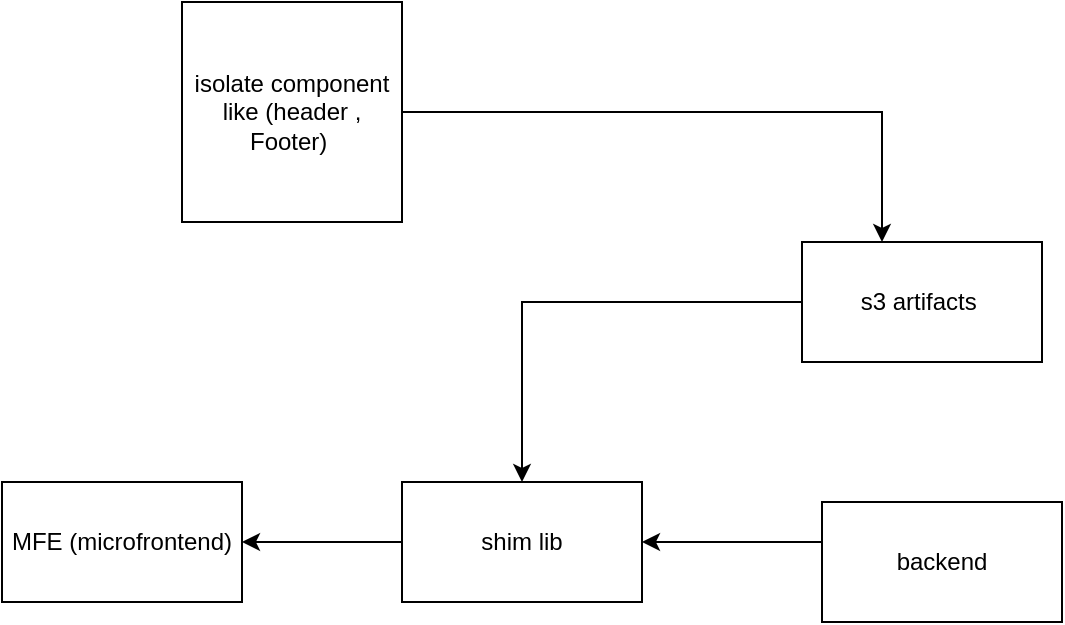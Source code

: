 <mxfile version="20.3.0" type="device" pages="2"><diagram id="3gjsLIEWO4HRe3BYLdoZ" name="Page-1"><mxGraphModel dx="1038" dy="641" grid="1" gridSize="10" guides="1" tooltips="1" connect="1" arrows="1" fold="1" page="1" pageScale="1" pageWidth="850" pageHeight="1100" math="0" shadow="0"><root><mxCell id="0"/><mxCell id="1" parent="0"/><mxCell id="Ox5TEh6gwDD9NjMqQRfD-8" value="" style="edgeStyle=orthogonalEdgeStyle;rounded=0;orthogonalLoop=1;jettySize=auto;html=1;" parent="1" source="Ox5TEh6gwDD9NjMqQRfD-1" target="Ox5TEh6gwDD9NjMqQRfD-7" edge="1"><mxGeometry relative="1" as="geometry"/></mxCell><mxCell id="Ox5TEh6gwDD9NjMqQRfD-1" value="shim lib" style="rounded=0;whiteSpace=wrap;html=1;" parent="1" vertex="1"><mxGeometry x="360" y="300" width="120" height="60" as="geometry"/></mxCell><mxCell id="Ox5TEh6gwDD9NjMqQRfD-6" style="edgeStyle=orthogonalEdgeStyle;rounded=0;orthogonalLoop=1;jettySize=auto;html=1;" parent="1" source="Ox5TEh6gwDD9NjMqQRfD-2" target="Ox5TEh6gwDD9NjMqQRfD-1" edge="1"><mxGeometry relative="1" as="geometry"/></mxCell><mxCell id="Ox5TEh6gwDD9NjMqQRfD-2" value="s3 artifacts&amp;nbsp;" style="rounded=0;whiteSpace=wrap;html=1;" parent="1" vertex="1"><mxGeometry x="560" y="180" width="120" height="60" as="geometry"/></mxCell><mxCell id="Ox5TEh6gwDD9NjMqQRfD-5" value="" style="edgeStyle=orthogonalEdgeStyle;rounded=0;orthogonalLoop=1;jettySize=auto;html=1;" parent="1" source="Ox5TEh6gwDD9NjMqQRfD-3" target="Ox5TEh6gwDD9NjMqQRfD-1" edge="1"><mxGeometry relative="1" as="geometry"><Array as="points"><mxPoint x="550" y="330"/><mxPoint x="550" y="330"/></Array></mxGeometry></mxCell><mxCell id="Ox5TEh6gwDD9NjMqQRfD-3" value="backend" style="rounded=0;whiteSpace=wrap;html=1;" parent="1" vertex="1"><mxGeometry x="570" y="310" width="120" height="60" as="geometry"/></mxCell><mxCell id="Ox5TEh6gwDD9NjMqQRfD-7" value="MFE (microfrontend)" style="rounded=0;whiteSpace=wrap;html=1;" parent="1" vertex="1"><mxGeometry x="160" y="300" width="120" height="60" as="geometry"/></mxCell><mxCell id="Ox5TEh6gwDD9NjMqQRfD-10" style="edgeStyle=orthogonalEdgeStyle;rounded=0;orthogonalLoop=1;jettySize=auto;html=1;" parent="1" source="Ox5TEh6gwDD9NjMqQRfD-9" edge="1"><mxGeometry relative="1" as="geometry"><mxPoint x="600" y="180" as="targetPoint"/><Array as="points"><mxPoint x="600" y="115"/></Array></mxGeometry></mxCell><mxCell id="Ox5TEh6gwDD9NjMqQRfD-9" value="isolate component like (header , Footer)&amp;nbsp;" style="whiteSpace=wrap;html=1;aspect=fixed;" parent="1" vertex="1"><mxGeometry x="250" y="60" width="110" height="110" as="geometry"/></mxCell></root></mxGraphModel></diagram><diagram id="-g7r6dXne8cucMdOisnn" name="Page-2"><mxGraphModel dx="1038" dy="641" grid="1" gridSize="10" guides="1" tooltips="1" connect="1" arrows="1" fold="1" page="1" pageScale="1" pageWidth="850" pageHeight="1100" math="0" shadow="0"><root><mxCell id="0"/><mxCell id="1" parent="0"/><mxCell id="gHff63u3BN-ZjIZVuGkP-1" value="&lt;font style=&quot;font-size: 16px;&quot;&gt;&lt;b&gt;10&lt;/b&gt;&lt;/font&gt;" style="ellipse;whiteSpace=wrap;html=1;aspect=fixed;fillColor=#F694C1;strokeColor=#AF45ED;fontColor=#095C86;" vertex="1" parent="1"><mxGeometry x="340" y="60" width="40" height="40" as="geometry"/></mxCell><mxCell id="gHff63u3BN-ZjIZVuGkP-2" value="15" style="ellipse;whiteSpace=wrap;html=1;aspect=fixed;fillColor=#F694C1;strokeColor=#AF45ED;fontColor=#095C86;" vertex="1" parent="1"><mxGeometry x="400" y="132.5" width="35" height="35" as="geometry"/></mxCell><mxCell id="gHff63u3BN-ZjIZVuGkP-4" value="&lt;font style=&quot;font-size: 16px;&quot;&gt;&lt;b&gt;5&lt;/b&gt;&lt;/font&gt;" style="ellipse;whiteSpace=wrap;html=1;aspect=fixed;fillColor=#F694C1;strokeColor=#AF45ED;fontColor=#095C86;" vertex="1" parent="1"><mxGeometry x="265" y="130" width="40" height="40" as="geometry"/></mxCell><mxCell id="gHff63u3BN-ZjIZVuGkP-10" value="3" style="ellipse;whiteSpace=wrap;html=1;aspect=fixed;fillColor=#F694C1;strokeColor=#AF45ED;fontColor=#095C86;" vertex="1" parent="1"><mxGeometry x="210" y="190" width="40" height="40" as="geometry"/></mxCell><mxCell id="gHff63u3BN-ZjIZVuGkP-11" style="edgeStyle=orthogonalEdgeStyle;rounded=0;orthogonalLoop=1;jettySize=auto;html=1;exitX=0.5;exitY=1;exitDx=0;exitDy=0;strokeColor=#60E696;fontColor=#095C86;" edge="1" parent="1" source="gHff63u3BN-ZjIZVuGkP-4" target="gHff63u3BN-ZjIZVuGkP-4"><mxGeometry relative="1" as="geometry"/></mxCell><mxCell id="gHff63u3BN-ZjIZVuGkP-12" value="7" style="ellipse;whiteSpace=wrap;html=1;aspect=fixed;fillColor=#F694C1;strokeColor=#AF45ED;fontColor=#095C86;" vertex="1" parent="1"><mxGeometry x="320" y="190" width="40" height="40" as="geometry"/></mxCell><mxCell id="gHff63u3BN-ZjIZVuGkP-13" value="6" style="ellipse;whiteSpace=wrap;html=1;aspect=fixed;fillColor=#F694C1;strokeColor=#AF45ED;fontColor=#095C86;" vertex="1" parent="1"><mxGeometry x="270" y="245" width="35" height="35" as="geometry"/></mxCell><mxCell id="gHff63u3BN-ZjIZVuGkP-14" value="&lt;font style=&quot;font-size: 16px;&quot;&gt;&lt;b&gt;8&lt;/b&gt;&lt;/font&gt;" style="ellipse;whiteSpace=wrap;html=1;aspect=fixed;fillColor=#F694C1;strokeColor=#AF45ED;fontColor=#095C86;" vertex="1" parent="1"><mxGeometry x="370" y="245" width="40" height="40" as="geometry"/></mxCell><mxCell id="gHff63u3BN-ZjIZVuGkP-15" value="" style="endArrow=classic;html=1;rounded=0;jumpSize=1;endSize=5;exitX=0;exitY=1;exitDx=0;exitDy=0;strokeColor=#60E696;fontColor=#095C86;" edge="1" parent="1" source="gHff63u3BN-ZjIZVuGkP-1"><mxGeometry width="50" height="50" relative="1" as="geometry"><mxPoint x="340" y="100" as="sourcePoint"/><mxPoint x="300" y="140" as="targetPoint"/></mxGeometry></mxCell><mxCell id="gHff63u3BN-ZjIZVuGkP-22" value="" style="endArrow=classic;html=1;rounded=0;entryX=0;entryY=0;entryDx=0;entryDy=0;strokeColor=#60E696;fontColor=#095C86;" edge="1" parent="1" target="gHff63u3BN-ZjIZVuGkP-2"><mxGeometry width="50" height="50" relative="1" as="geometry"><mxPoint x="370" y="100" as="sourcePoint"/><mxPoint x="410" y="110" as="targetPoint"/><Array as="points"/></mxGeometry></mxCell><mxCell id="gHff63u3BN-ZjIZVuGkP-23" value="" style="endArrow=classic;html=1;rounded=0;jumpSize=1;endSize=5;exitX=0;exitY=1;exitDx=0;exitDy=0;strokeColor=#60E696;fontColor=#095C86;" edge="1" parent="1" source="gHff63u3BN-ZjIZVuGkP-4"><mxGeometry width="50" height="50" relative="1" as="geometry"><mxPoint x="275.858" y="160.002" as="sourcePoint"/><mxPoint x="240" y="195.86" as="targetPoint"/><Array as="points"><mxPoint x="260" y="175.86"/><mxPoint x="250" y="185.86"/></Array></mxGeometry></mxCell><mxCell id="gHff63u3BN-ZjIZVuGkP-26" value="" style="endArrow=classic;html=1;rounded=0;jumpSize=1;endSize=5;exitX=0;exitY=1;exitDx=0;exitDy=0;strokeColor=#60E696;fontColor=#095C86;" edge="1" parent="1" source="gHff63u3BN-ZjIZVuGkP-12"><mxGeometry width="50" height="50" relative="1" as="geometry"><mxPoint x="329.998" y="218.282" as="sourcePoint"/><mxPoint x="299.14" y="250.0" as="targetPoint"/><Array as="points"><mxPoint x="319.14" y="230.0"/><mxPoint x="309.14" y="240.0"/></Array></mxGeometry></mxCell><mxCell id="gHff63u3BN-ZjIZVuGkP-27" value="" style="endArrow=classic;html=1;rounded=0;exitX=1;exitY=1;exitDx=0;exitDy=0;strokeColor=#60E696;fontColor=#095C86;" edge="1" parent="1" source="gHff63u3BN-ZjIZVuGkP-12"><mxGeometry width="50" height="50" relative="1" as="geometry"><mxPoint x="350" y="220" as="sourcePoint"/><mxPoint x="380" y="250" as="targetPoint"/><Array as="points"><mxPoint x="360" y="230"/></Array></mxGeometry></mxCell><mxCell id="gHff63u3BN-ZjIZVuGkP-29" value="" style="endArrow=classic;html=1;rounded=0;strokeColor=#60E696;fontColor=#095C86;" edge="1" parent="1"><mxGeometry width="50" height="50" relative="1" as="geometry"><mxPoint x="294.87" y="167.5" as="sourcePoint"/><mxPoint x="320" y="200" as="targetPoint"/><Array as="points"/></mxGeometry></mxCell><mxCell id="gHff63u3BN-ZjIZVuGkP-35" value="BST&amp;nbsp;" style="whiteSpace=wrap;html=1;strokeColor=#AF45ED;fontSize=16;fontColor=#095C86;fillColor=#F694C1;" vertex="1" parent="1"><mxGeometry x="50" y="30" width="120" height="60" as="geometry"/></mxCell><mxCell id="gHff63u3BN-ZjIZVuGkP-38" value="&lt;span style=&quot;&quot;&gt;&lt;font style=&quot;&quot;&gt;&lt;b style=&quot;&quot;&gt;&lt;font style=&quot;font-size: 12px;&quot;&gt;DFS(Depth First Search)&lt;/font&gt;&lt;br&gt;&lt;span style=&quot;font-size: 19px;&quot;&gt;Preorder o/p &lt;/span&gt;&lt;/b&gt;&lt;br&gt;&lt;span style=&quot;font-size: 19px;&quot;&gt;10 ,5 , 3 ,7, 6,8,15&lt;/span&gt;&lt;/font&gt;&lt;/span&gt;" style="rounded=1;whiteSpace=wrap;html=1;strokeColor=#6c8ebf;fontSize=16;fillColor=#dae8fc;" vertex="1" parent="1"><mxGeometry x="20" y="340" width="220" height="70" as="geometry"/></mxCell><mxCell id="gHff63u3BN-ZjIZVuGkP-39" value="&lt;font style=&quot;font-size: 16px;&quot;&gt;&lt;b&gt;3&lt;/b&gt;&lt;/font&gt;" style="ellipse;whiteSpace=wrap;html=1;aspect=fixed;fillColor=#F694C1;strokeColor=#AF45ED;fontColor=#095C86;" vertex="1" parent="1"><mxGeometry x="210" y="190" width="40" height="40" as="geometry"/></mxCell><mxCell id="gHff63u3BN-ZjIZVuGkP-40" value="&lt;font style=&quot;font-size: 16px;&quot;&gt;&lt;b&gt;7&lt;/b&gt;&lt;/font&gt;" style="ellipse;whiteSpace=wrap;html=1;aspect=fixed;fillColor=#F694C1;strokeColor=#AF45ED;fontColor=#095C86;" vertex="1" parent="1"><mxGeometry x="320" y="190" width="40" height="40" as="geometry"/></mxCell><mxCell id="gHff63u3BN-ZjIZVuGkP-41" value="&lt;font style=&quot;font-size: 16px;&quot;&gt;&lt;b&gt;15&lt;/b&gt;&lt;/font&gt;" style="ellipse;whiteSpace=wrap;html=1;aspect=fixed;fillColor=#F694C1;strokeColor=#AF45ED;fontColor=#095C86;" vertex="1" parent="1"><mxGeometry x="400" y="132.5" width="35" height="35" as="geometry"/></mxCell><mxCell id="gHff63u3BN-ZjIZVuGkP-42" value="&lt;font style=&quot;font-size: 16px;&quot;&gt;&lt;b&gt;6&lt;/b&gt;&lt;/font&gt;" style="ellipse;whiteSpace=wrap;html=1;aspect=fixed;fillColor=#F694C1;strokeColor=#AF45ED;fontColor=#095C86;" vertex="1" parent="1"><mxGeometry x="270" y="245" width="35" height="35" as="geometry"/></mxCell><mxCell id="IlNIspP0wYVKMAHvjv6B-1" value="&lt;b&gt;&lt;font style=&quot;font-size: 12px;&quot;&gt;DFS(Depth First Search)&lt;/font&gt;&lt;br&gt;&lt;/b&gt;&lt;span style=&quot;&quot;&gt;&lt;font style=&quot;font-size: 19px;&quot;&gt;&lt;b&gt;inorder o/p &lt;/b&gt;&lt;br&gt;3,5,6,7,8,10,15&lt;br&gt;&lt;/font&gt;&lt;/span&gt;" style="rounded=1;whiteSpace=wrap;html=1;strokeColor=#6c8ebf;fontSize=16;fillColor=#dae8fc;" vertex="1" parent="1"><mxGeometry x="265" y="340" width="240" height="70" as="geometry"/></mxCell><mxCell id="IlNIspP0wYVKMAHvjv6B-2" value="&lt;b&gt;&lt;font style=&quot;font-size: 12px;&quot;&gt;DFS(Depth First Search)&lt;/font&gt;&lt;br&gt;&lt;/b&gt;&lt;span style=&quot;&quot;&gt;&lt;font style=&quot;font-size: 19px;&quot;&gt;&lt;b&gt;&amp;nbsp;postorder o/p &lt;/b&gt;&lt;br&gt;3,6,8,7,5,15,10&lt;br&gt;&lt;/font&gt;&lt;/span&gt;" style="rounded=1;whiteSpace=wrap;html=1;strokeColor=#6c8ebf;fontSize=16;fillColor=#dae8fc;" vertex="1" parent="1"><mxGeometry x="530" y="340" width="240" height="70" as="geometry"/></mxCell><mxCell id="IlNIspP0wYVKMAHvjv6B-3" value="15" style="ellipse;whiteSpace=wrap;html=1;aspect=fixed;fillColor=#F694C1;strokeColor=#AF45ED;fontColor=#095C86;" vertex="1" parent="1"><mxGeometry x="750" y="122.5" width="35" height="35" as="geometry"/></mxCell><mxCell id="IlNIspP0wYVKMAHvjv6B-4" value="&lt;font style=&quot;font-size: 16px;&quot;&gt;&lt;b&gt;5&lt;/b&gt;&lt;/font&gt;" style="ellipse;whiteSpace=wrap;html=1;aspect=fixed;fillColor=#F694C1;strokeColor=#AF45ED;fontColor=#095C86;" vertex="1" parent="1"><mxGeometry x="615" y="120" width="40" height="40" as="geometry"/></mxCell><mxCell id="IlNIspP0wYVKMAHvjv6B-5" value="3" style="ellipse;whiteSpace=wrap;html=1;aspect=fixed;fillColor=#F694C1;strokeColor=#AF45ED;fontColor=#095C86;" vertex="1" parent="1"><mxGeometry x="560" y="180" width="40" height="40" as="geometry"/></mxCell><mxCell id="IlNIspP0wYVKMAHvjv6B-6" style="edgeStyle=orthogonalEdgeStyle;rounded=0;orthogonalLoop=1;jettySize=auto;html=1;exitX=0.5;exitY=1;exitDx=0;exitDy=0;strokeColor=#60E696;fontColor=#095C86;" edge="1" parent="1" source="IlNIspP0wYVKMAHvjv6B-4" target="IlNIspP0wYVKMAHvjv6B-4"><mxGeometry relative="1" as="geometry"/></mxCell><mxCell id="IlNIspP0wYVKMAHvjv6B-7" value="7" style="ellipse;whiteSpace=wrap;html=1;aspect=fixed;fillColor=#F694C1;strokeColor=#AF45ED;fontColor=#095C86;" vertex="1" parent="1"><mxGeometry x="670" y="180" width="40" height="40" as="geometry"/></mxCell><mxCell id="IlNIspP0wYVKMAHvjv6B-8" value="6" style="ellipse;whiteSpace=wrap;html=1;aspect=fixed;fillColor=#F694C1;strokeColor=#AF45ED;fontColor=#095C86;" vertex="1" parent="1"><mxGeometry x="620" y="235" width="35" height="35" as="geometry"/></mxCell><mxCell id="IlNIspP0wYVKMAHvjv6B-9" value="&lt;font style=&quot;font-size: 16px;&quot;&gt;&lt;b&gt;8&lt;/b&gt;&lt;/font&gt;" style="ellipse;whiteSpace=wrap;html=1;aspect=fixed;fillColor=#F694C1;strokeColor=#AF45ED;fontColor=#095C86;" vertex="1" parent="1"><mxGeometry x="720" y="235" width="40" height="40" as="geometry"/></mxCell><mxCell id="IlNIspP0wYVKMAHvjv6B-10" value="" style="endArrow=classic;html=1;rounded=0;jumpSize=1;endSize=5;exitX=0;exitY=1;exitDx=0;exitDy=0;strokeColor=#60E696;fontColor=#095C86;" edge="1" parent="1"><mxGeometry width="50" height="50" relative="1" as="geometry"><mxPoint x="685.858" y="94.142" as="sourcePoint"/><mxPoint x="650" y="130" as="targetPoint"/></mxGeometry></mxCell><mxCell id="IlNIspP0wYVKMAHvjv6B-11" value="" style="endArrow=classic;html=1;rounded=0;entryX=0;entryY=0;entryDx=0;entryDy=0;strokeColor=#60E696;fontColor=#095C86;" edge="1" parent="1" target="IlNIspP0wYVKMAHvjv6B-3"><mxGeometry width="50" height="50" relative="1" as="geometry"><mxPoint x="720" y="90" as="sourcePoint"/><mxPoint x="760" y="100" as="targetPoint"/><Array as="points"/></mxGeometry></mxCell><mxCell id="IlNIspP0wYVKMAHvjv6B-12" value="" style="endArrow=classic;html=1;rounded=0;jumpSize=1;endSize=5;exitX=0;exitY=1;exitDx=0;exitDy=0;strokeColor=#60E696;fontColor=#095C86;" edge="1" parent="1" source="IlNIspP0wYVKMAHvjv6B-4"><mxGeometry width="50" height="50" relative="1" as="geometry"><mxPoint x="625.858" y="150.002" as="sourcePoint"/><mxPoint x="590" y="185.86" as="targetPoint"/><Array as="points"><mxPoint x="610" y="165.86"/><mxPoint x="600" y="175.86"/></Array></mxGeometry></mxCell><mxCell id="IlNIspP0wYVKMAHvjv6B-13" value="" style="endArrow=classic;html=1;rounded=0;jumpSize=1;endSize=5;exitX=0;exitY=1;exitDx=0;exitDy=0;strokeColor=#60E696;fontColor=#095C86;" edge="1" parent="1" source="IlNIspP0wYVKMAHvjv6B-7"><mxGeometry width="50" height="50" relative="1" as="geometry"><mxPoint x="679.998" y="208.282" as="sourcePoint"/><mxPoint x="649.14" y="240" as="targetPoint"/><Array as="points"><mxPoint x="669.14" y="220.0"/><mxPoint x="659.14" y="230.0"/></Array></mxGeometry></mxCell><mxCell id="IlNIspP0wYVKMAHvjv6B-14" value="" style="endArrow=classic;html=1;rounded=0;exitX=1;exitY=1;exitDx=0;exitDy=0;strokeColor=#60E696;fontColor=#095C86;" edge="1" parent="1" source="IlNIspP0wYVKMAHvjv6B-7"><mxGeometry width="50" height="50" relative="1" as="geometry"><mxPoint x="700" y="210" as="sourcePoint"/><mxPoint x="730" y="240" as="targetPoint"/><Array as="points"><mxPoint x="710" y="220"/></Array></mxGeometry></mxCell><mxCell id="IlNIspP0wYVKMAHvjv6B-15" value="" style="endArrow=classic;html=1;rounded=0;strokeColor=#60E696;fontColor=#095C86;" edge="1" parent="1"><mxGeometry width="50" height="50" relative="1" as="geometry"><mxPoint x="644.87" y="157.5" as="sourcePoint"/><mxPoint x="670" y="190" as="targetPoint"/><Array as="points"/></mxGeometry></mxCell><mxCell id="IlNIspP0wYVKMAHvjv6B-16" value="&lt;font style=&quot;font-size: 16px;&quot;&gt;&lt;b&gt;3&lt;/b&gt;&lt;/font&gt;" style="ellipse;whiteSpace=wrap;html=1;aspect=fixed;fillColor=#F694C1;strokeColor=#AF45ED;fontColor=#095C86;" vertex="1" parent="1"><mxGeometry x="560" y="180" width="40" height="40" as="geometry"/></mxCell><mxCell id="IlNIspP0wYVKMAHvjv6B-17" value="&lt;font style=&quot;font-size: 16px;&quot;&gt;&lt;b&gt;7&lt;/b&gt;&lt;/font&gt;" style="ellipse;whiteSpace=wrap;html=1;aspect=fixed;fillColor=#F694C1;strokeColor=#AF45ED;fontColor=#095C86;" vertex="1" parent="1"><mxGeometry x="670" y="180" width="40" height="40" as="geometry"/></mxCell><mxCell id="IlNIspP0wYVKMAHvjv6B-18" value="&lt;font style=&quot;font-size: 16px;&quot;&gt;&lt;b&gt;15&lt;/b&gt;&lt;/font&gt;" style="ellipse;whiteSpace=wrap;html=1;aspect=fixed;fillColor=#F694C1;strokeColor=#AF45ED;fontColor=#095C86;" vertex="1" parent="1"><mxGeometry x="750" y="122.5" width="35" height="35" as="geometry"/></mxCell><mxCell id="IlNIspP0wYVKMAHvjv6B-19" value="&lt;font style=&quot;font-size: 16px;&quot;&gt;&lt;b&gt;6&lt;/b&gt;&lt;/font&gt;" style="ellipse;whiteSpace=wrap;html=1;aspect=fixed;fillColor=#F694C1;strokeColor=#AF45ED;fontColor=#095C86;" vertex="1" parent="1"><mxGeometry x="620" y="235" width="35" height="35" as="geometry"/></mxCell><mxCell id="IlNIspP0wYVKMAHvjv6B-20" value="&lt;font style=&quot;font-size: 16px;&quot;&gt;&lt;b&gt;10&lt;/b&gt;&lt;/font&gt;" style="ellipse;whiteSpace=wrap;html=1;aspect=fixed;fillColor=#F694C1;strokeColor=#AF45ED;fontColor=#095C86;" vertex="1" parent="1"><mxGeometry x="680" y="60" width="40" height="40" as="geometry"/></mxCell><mxCell id="IlNIspP0wYVKMAHvjv6B-21" value="&lt;b&gt;&lt;font style=&quot;font-size: 12px;&quot;&gt;BFS(Depth First Search)&lt;/font&gt;&lt;br&gt;&lt;/b&gt;&lt;span style=&quot;&quot;&gt;&lt;font style=&quot;font-size: 19px;&quot;&gt;&lt;b&gt;&amp;nbsp;levelorder o/p &lt;/b&gt;&lt;br&gt;10,5,15,3,7,6,8&lt;br&gt;&lt;/font&gt;&lt;/span&gt;" style="rounded=1;whiteSpace=wrap;html=1;strokeColor=#6c8ebf;fontSize=16;fillColor=#dae8fc;" vertex="1" parent="1"><mxGeometry x="20" y="460" width="220" height="70" as="geometry"/></mxCell><mxCell id="IlNIspP0wYVKMAHvjv6B-22" style="edgeStyle=orthogonalEdgeStyle;curved=1;rounded=0;orthogonalLoop=1;jettySize=auto;html=1;exitX=0.5;exitY=1;exitDx=0;exitDy=0;entryX=0.5;entryY=0.75;entryDx=0;entryDy=0;entryPerimeter=0;strokeColor=#60E696;fontSize=12;fontColor=#095C86;endArrow=open;startSize=14;endSize=14;fillColor=#F694C1;" edge="1" parent="1" source="IlNIspP0wYVKMAHvjv6B-16" target="IlNIspP0wYVKMAHvjv6B-16"><mxGeometry relative="1" as="geometry"/></mxCell><mxCell id="IlNIspP0wYVKMAHvjv6B-23" value="" style="endArrow=classic;html=1;rounded=0;exitX=1;exitY=1;exitDx=0;exitDy=0;strokeColor=#60E696;fontColor=#095C86;" edge="1" parent="1"><mxGeometry width="50" height="50" relative="1" as="geometry"><mxPoint x="750.002" y="270.002" as="sourcePoint"/><mxPoint x="775.86" y="295.86" as="targetPoint"/><Array as="points"/></mxGeometry></mxCell><mxCell id="IlNIspP0wYVKMAHvjv6B-24" value="&lt;font style=&quot;font-size: 16px;&quot;&gt;&lt;b&gt;9&lt;/b&gt;&lt;/font&gt;" style="ellipse;whiteSpace=wrap;html=1;aspect=fixed;fillColor=#F694C1;strokeColor=#AF45ED;fontColor=#095C86;" vertex="1" parent="1"><mxGeometry x="770" y="285" width="40" height="40" as="geometry"/></mxCell></root></mxGraphModel></diagram></mxfile>